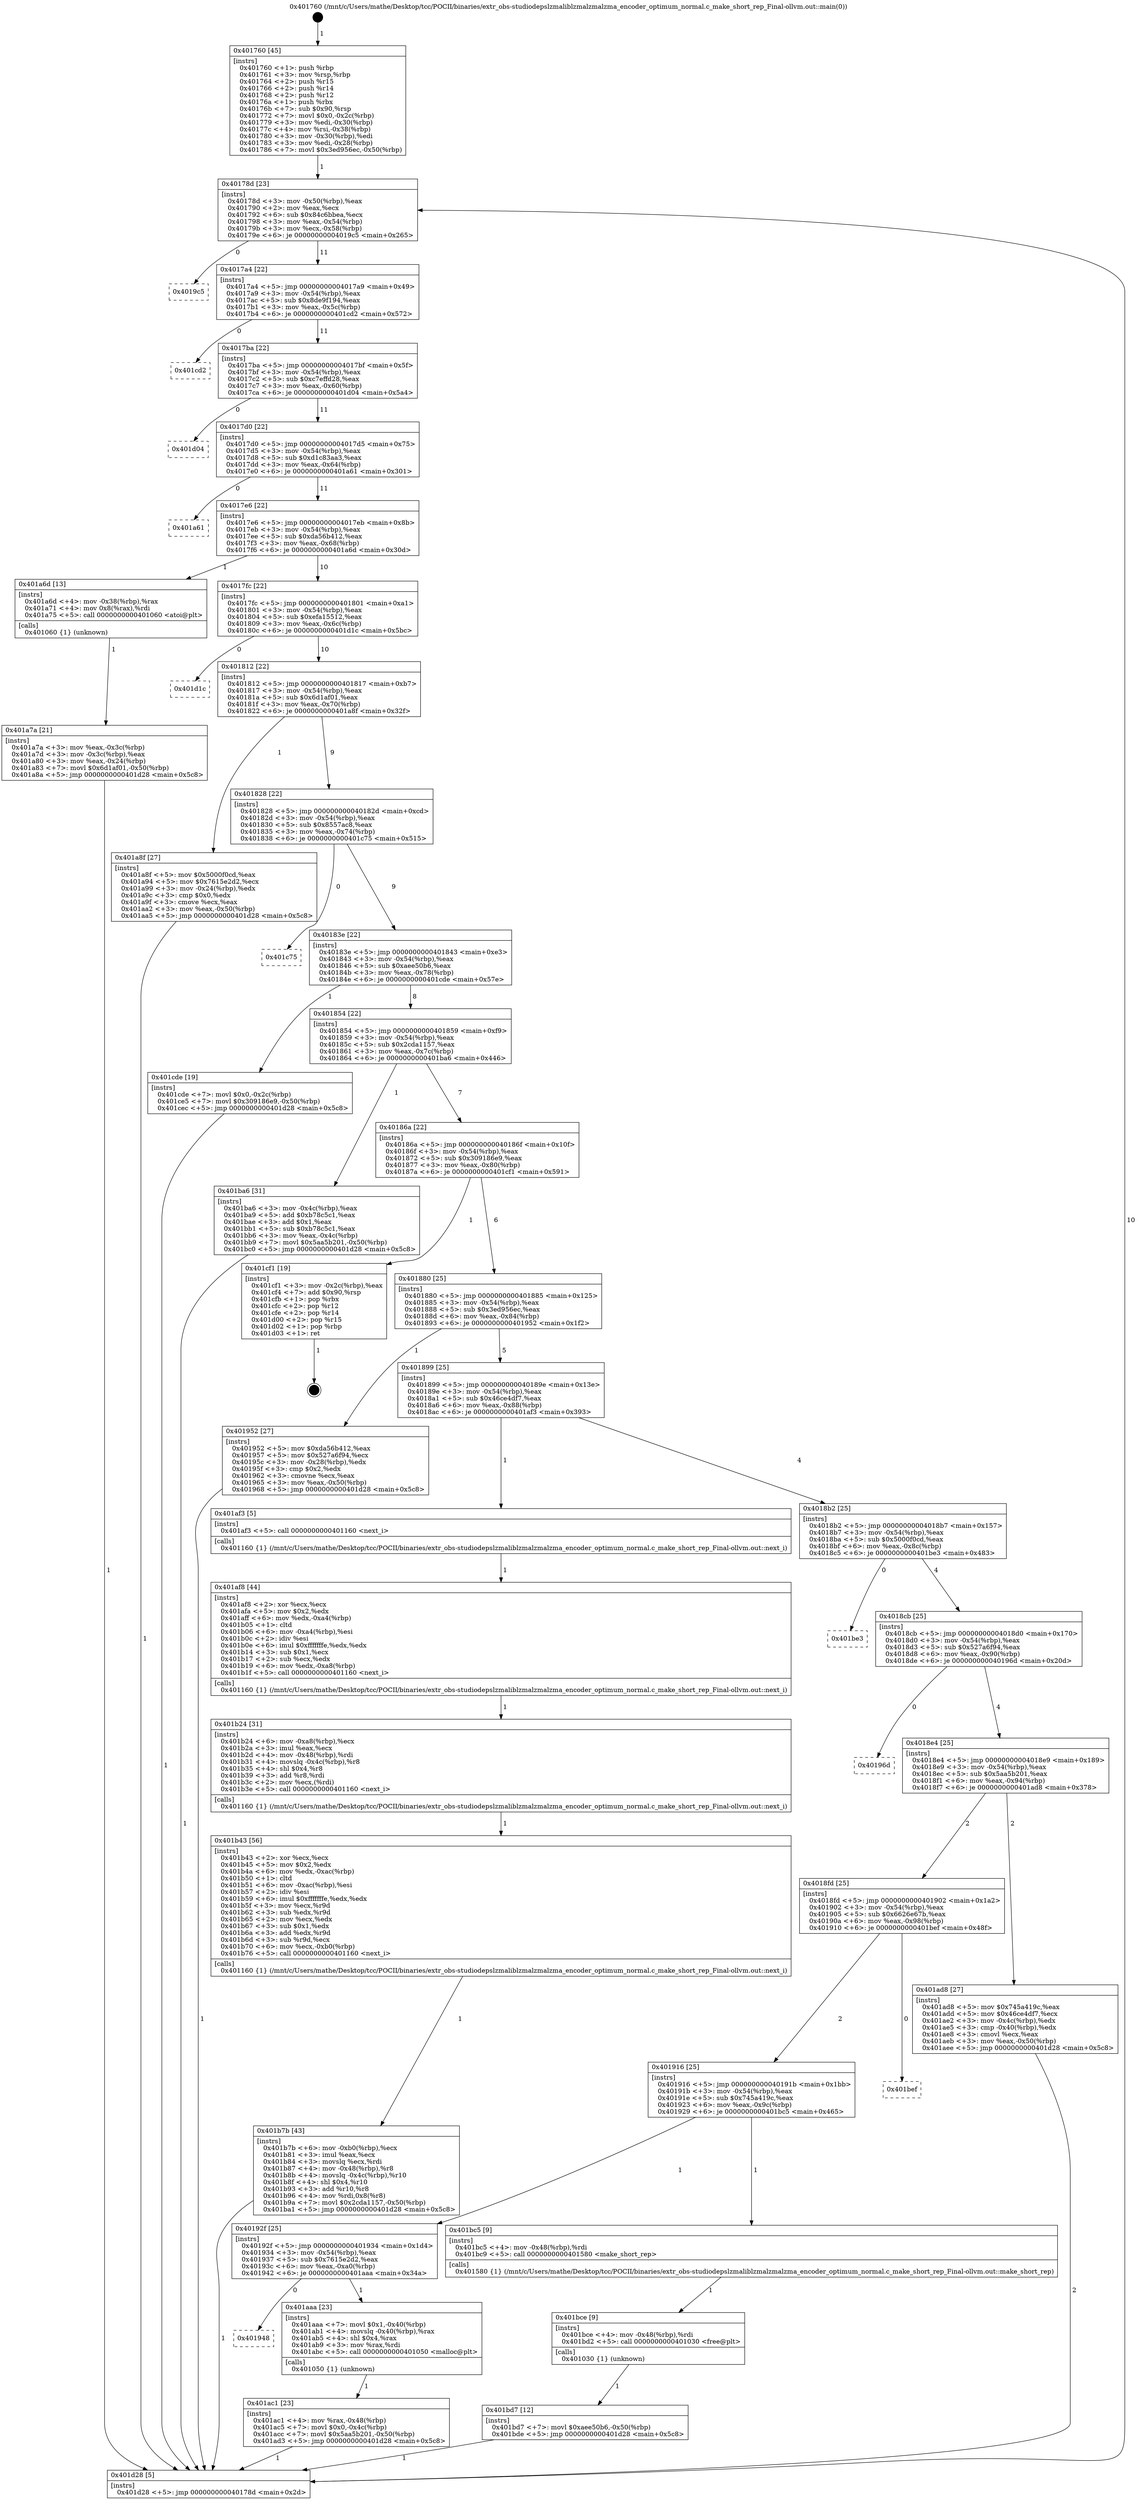 digraph "0x401760" {
  label = "0x401760 (/mnt/c/Users/mathe/Desktop/tcc/POCII/binaries/extr_obs-studiodepslzmaliblzmalzmalzma_encoder_optimum_normal.c_make_short_rep_Final-ollvm.out::main(0))"
  labelloc = "t"
  node[shape=record]

  Entry [label="",width=0.3,height=0.3,shape=circle,fillcolor=black,style=filled]
  "0x40178d" [label="{
     0x40178d [23]\l
     | [instrs]\l
     &nbsp;&nbsp;0x40178d \<+3\>: mov -0x50(%rbp),%eax\l
     &nbsp;&nbsp;0x401790 \<+2\>: mov %eax,%ecx\l
     &nbsp;&nbsp;0x401792 \<+6\>: sub $0x84c6bbea,%ecx\l
     &nbsp;&nbsp;0x401798 \<+3\>: mov %eax,-0x54(%rbp)\l
     &nbsp;&nbsp;0x40179b \<+3\>: mov %ecx,-0x58(%rbp)\l
     &nbsp;&nbsp;0x40179e \<+6\>: je 00000000004019c5 \<main+0x265\>\l
  }"]
  "0x4019c5" [label="{
     0x4019c5\l
  }", style=dashed]
  "0x4017a4" [label="{
     0x4017a4 [22]\l
     | [instrs]\l
     &nbsp;&nbsp;0x4017a4 \<+5\>: jmp 00000000004017a9 \<main+0x49\>\l
     &nbsp;&nbsp;0x4017a9 \<+3\>: mov -0x54(%rbp),%eax\l
     &nbsp;&nbsp;0x4017ac \<+5\>: sub $0x8de9f194,%eax\l
     &nbsp;&nbsp;0x4017b1 \<+3\>: mov %eax,-0x5c(%rbp)\l
     &nbsp;&nbsp;0x4017b4 \<+6\>: je 0000000000401cd2 \<main+0x572\>\l
  }"]
  Exit [label="",width=0.3,height=0.3,shape=circle,fillcolor=black,style=filled,peripheries=2]
  "0x401cd2" [label="{
     0x401cd2\l
  }", style=dashed]
  "0x4017ba" [label="{
     0x4017ba [22]\l
     | [instrs]\l
     &nbsp;&nbsp;0x4017ba \<+5\>: jmp 00000000004017bf \<main+0x5f\>\l
     &nbsp;&nbsp;0x4017bf \<+3\>: mov -0x54(%rbp),%eax\l
     &nbsp;&nbsp;0x4017c2 \<+5\>: sub $0xc7effd28,%eax\l
     &nbsp;&nbsp;0x4017c7 \<+3\>: mov %eax,-0x60(%rbp)\l
     &nbsp;&nbsp;0x4017ca \<+6\>: je 0000000000401d04 \<main+0x5a4\>\l
  }"]
  "0x401bd7" [label="{
     0x401bd7 [12]\l
     | [instrs]\l
     &nbsp;&nbsp;0x401bd7 \<+7\>: movl $0xaee50b6,-0x50(%rbp)\l
     &nbsp;&nbsp;0x401bde \<+5\>: jmp 0000000000401d28 \<main+0x5c8\>\l
  }"]
  "0x401d04" [label="{
     0x401d04\l
  }", style=dashed]
  "0x4017d0" [label="{
     0x4017d0 [22]\l
     | [instrs]\l
     &nbsp;&nbsp;0x4017d0 \<+5\>: jmp 00000000004017d5 \<main+0x75\>\l
     &nbsp;&nbsp;0x4017d5 \<+3\>: mov -0x54(%rbp),%eax\l
     &nbsp;&nbsp;0x4017d8 \<+5\>: sub $0xd1c83aa3,%eax\l
     &nbsp;&nbsp;0x4017dd \<+3\>: mov %eax,-0x64(%rbp)\l
     &nbsp;&nbsp;0x4017e0 \<+6\>: je 0000000000401a61 \<main+0x301\>\l
  }"]
  "0x401bce" [label="{
     0x401bce [9]\l
     | [instrs]\l
     &nbsp;&nbsp;0x401bce \<+4\>: mov -0x48(%rbp),%rdi\l
     &nbsp;&nbsp;0x401bd2 \<+5\>: call 0000000000401030 \<free@plt\>\l
     | [calls]\l
     &nbsp;&nbsp;0x401030 \{1\} (unknown)\l
  }"]
  "0x401a61" [label="{
     0x401a61\l
  }", style=dashed]
  "0x4017e6" [label="{
     0x4017e6 [22]\l
     | [instrs]\l
     &nbsp;&nbsp;0x4017e6 \<+5\>: jmp 00000000004017eb \<main+0x8b\>\l
     &nbsp;&nbsp;0x4017eb \<+3\>: mov -0x54(%rbp),%eax\l
     &nbsp;&nbsp;0x4017ee \<+5\>: sub $0xda56b412,%eax\l
     &nbsp;&nbsp;0x4017f3 \<+3\>: mov %eax,-0x68(%rbp)\l
     &nbsp;&nbsp;0x4017f6 \<+6\>: je 0000000000401a6d \<main+0x30d\>\l
  }"]
  "0x401b7b" [label="{
     0x401b7b [43]\l
     | [instrs]\l
     &nbsp;&nbsp;0x401b7b \<+6\>: mov -0xb0(%rbp),%ecx\l
     &nbsp;&nbsp;0x401b81 \<+3\>: imul %eax,%ecx\l
     &nbsp;&nbsp;0x401b84 \<+3\>: movslq %ecx,%rdi\l
     &nbsp;&nbsp;0x401b87 \<+4\>: mov -0x48(%rbp),%r8\l
     &nbsp;&nbsp;0x401b8b \<+4\>: movslq -0x4c(%rbp),%r10\l
     &nbsp;&nbsp;0x401b8f \<+4\>: shl $0x4,%r10\l
     &nbsp;&nbsp;0x401b93 \<+3\>: add %r10,%r8\l
     &nbsp;&nbsp;0x401b96 \<+4\>: mov %rdi,0x8(%r8)\l
     &nbsp;&nbsp;0x401b9a \<+7\>: movl $0x2cda1157,-0x50(%rbp)\l
     &nbsp;&nbsp;0x401ba1 \<+5\>: jmp 0000000000401d28 \<main+0x5c8\>\l
  }"]
  "0x401a6d" [label="{
     0x401a6d [13]\l
     | [instrs]\l
     &nbsp;&nbsp;0x401a6d \<+4\>: mov -0x38(%rbp),%rax\l
     &nbsp;&nbsp;0x401a71 \<+4\>: mov 0x8(%rax),%rdi\l
     &nbsp;&nbsp;0x401a75 \<+5\>: call 0000000000401060 \<atoi@plt\>\l
     | [calls]\l
     &nbsp;&nbsp;0x401060 \{1\} (unknown)\l
  }"]
  "0x4017fc" [label="{
     0x4017fc [22]\l
     | [instrs]\l
     &nbsp;&nbsp;0x4017fc \<+5\>: jmp 0000000000401801 \<main+0xa1\>\l
     &nbsp;&nbsp;0x401801 \<+3\>: mov -0x54(%rbp),%eax\l
     &nbsp;&nbsp;0x401804 \<+5\>: sub $0xefa15512,%eax\l
     &nbsp;&nbsp;0x401809 \<+3\>: mov %eax,-0x6c(%rbp)\l
     &nbsp;&nbsp;0x40180c \<+6\>: je 0000000000401d1c \<main+0x5bc\>\l
  }"]
  "0x401b43" [label="{
     0x401b43 [56]\l
     | [instrs]\l
     &nbsp;&nbsp;0x401b43 \<+2\>: xor %ecx,%ecx\l
     &nbsp;&nbsp;0x401b45 \<+5\>: mov $0x2,%edx\l
     &nbsp;&nbsp;0x401b4a \<+6\>: mov %edx,-0xac(%rbp)\l
     &nbsp;&nbsp;0x401b50 \<+1\>: cltd\l
     &nbsp;&nbsp;0x401b51 \<+6\>: mov -0xac(%rbp),%esi\l
     &nbsp;&nbsp;0x401b57 \<+2\>: idiv %esi\l
     &nbsp;&nbsp;0x401b59 \<+6\>: imul $0xfffffffe,%edx,%edx\l
     &nbsp;&nbsp;0x401b5f \<+3\>: mov %ecx,%r9d\l
     &nbsp;&nbsp;0x401b62 \<+3\>: sub %edx,%r9d\l
     &nbsp;&nbsp;0x401b65 \<+2\>: mov %ecx,%edx\l
     &nbsp;&nbsp;0x401b67 \<+3\>: sub $0x1,%edx\l
     &nbsp;&nbsp;0x401b6a \<+3\>: add %edx,%r9d\l
     &nbsp;&nbsp;0x401b6d \<+3\>: sub %r9d,%ecx\l
     &nbsp;&nbsp;0x401b70 \<+6\>: mov %ecx,-0xb0(%rbp)\l
     &nbsp;&nbsp;0x401b76 \<+5\>: call 0000000000401160 \<next_i\>\l
     | [calls]\l
     &nbsp;&nbsp;0x401160 \{1\} (/mnt/c/Users/mathe/Desktop/tcc/POCII/binaries/extr_obs-studiodepslzmaliblzmalzmalzma_encoder_optimum_normal.c_make_short_rep_Final-ollvm.out::next_i)\l
  }"]
  "0x401d1c" [label="{
     0x401d1c\l
  }", style=dashed]
  "0x401812" [label="{
     0x401812 [22]\l
     | [instrs]\l
     &nbsp;&nbsp;0x401812 \<+5\>: jmp 0000000000401817 \<main+0xb7\>\l
     &nbsp;&nbsp;0x401817 \<+3\>: mov -0x54(%rbp),%eax\l
     &nbsp;&nbsp;0x40181a \<+5\>: sub $0x6d1af01,%eax\l
     &nbsp;&nbsp;0x40181f \<+3\>: mov %eax,-0x70(%rbp)\l
     &nbsp;&nbsp;0x401822 \<+6\>: je 0000000000401a8f \<main+0x32f\>\l
  }"]
  "0x401b24" [label="{
     0x401b24 [31]\l
     | [instrs]\l
     &nbsp;&nbsp;0x401b24 \<+6\>: mov -0xa8(%rbp),%ecx\l
     &nbsp;&nbsp;0x401b2a \<+3\>: imul %eax,%ecx\l
     &nbsp;&nbsp;0x401b2d \<+4\>: mov -0x48(%rbp),%rdi\l
     &nbsp;&nbsp;0x401b31 \<+4\>: movslq -0x4c(%rbp),%r8\l
     &nbsp;&nbsp;0x401b35 \<+4\>: shl $0x4,%r8\l
     &nbsp;&nbsp;0x401b39 \<+3\>: add %r8,%rdi\l
     &nbsp;&nbsp;0x401b3c \<+2\>: mov %ecx,(%rdi)\l
     &nbsp;&nbsp;0x401b3e \<+5\>: call 0000000000401160 \<next_i\>\l
     | [calls]\l
     &nbsp;&nbsp;0x401160 \{1\} (/mnt/c/Users/mathe/Desktop/tcc/POCII/binaries/extr_obs-studiodepslzmaliblzmalzmalzma_encoder_optimum_normal.c_make_short_rep_Final-ollvm.out::next_i)\l
  }"]
  "0x401a8f" [label="{
     0x401a8f [27]\l
     | [instrs]\l
     &nbsp;&nbsp;0x401a8f \<+5\>: mov $0x5000f0cd,%eax\l
     &nbsp;&nbsp;0x401a94 \<+5\>: mov $0x7615e2d2,%ecx\l
     &nbsp;&nbsp;0x401a99 \<+3\>: mov -0x24(%rbp),%edx\l
     &nbsp;&nbsp;0x401a9c \<+3\>: cmp $0x0,%edx\l
     &nbsp;&nbsp;0x401a9f \<+3\>: cmove %ecx,%eax\l
     &nbsp;&nbsp;0x401aa2 \<+3\>: mov %eax,-0x50(%rbp)\l
     &nbsp;&nbsp;0x401aa5 \<+5\>: jmp 0000000000401d28 \<main+0x5c8\>\l
  }"]
  "0x401828" [label="{
     0x401828 [22]\l
     | [instrs]\l
     &nbsp;&nbsp;0x401828 \<+5\>: jmp 000000000040182d \<main+0xcd\>\l
     &nbsp;&nbsp;0x40182d \<+3\>: mov -0x54(%rbp),%eax\l
     &nbsp;&nbsp;0x401830 \<+5\>: sub $0x8557ac8,%eax\l
     &nbsp;&nbsp;0x401835 \<+3\>: mov %eax,-0x74(%rbp)\l
     &nbsp;&nbsp;0x401838 \<+6\>: je 0000000000401c75 \<main+0x515\>\l
  }"]
  "0x401af8" [label="{
     0x401af8 [44]\l
     | [instrs]\l
     &nbsp;&nbsp;0x401af8 \<+2\>: xor %ecx,%ecx\l
     &nbsp;&nbsp;0x401afa \<+5\>: mov $0x2,%edx\l
     &nbsp;&nbsp;0x401aff \<+6\>: mov %edx,-0xa4(%rbp)\l
     &nbsp;&nbsp;0x401b05 \<+1\>: cltd\l
     &nbsp;&nbsp;0x401b06 \<+6\>: mov -0xa4(%rbp),%esi\l
     &nbsp;&nbsp;0x401b0c \<+2\>: idiv %esi\l
     &nbsp;&nbsp;0x401b0e \<+6\>: imul $0xfffffffe,%edx,%edx\l
     &nbsp;&nbsp;0x401b14 \<+3\>: sub $0x1,%ecx\l
     &nbsp;&nbsp;0x401b17 \<+2\>: sub %ecx,%edx\l
     &nbsp;&nbsp;0x401b19 \<+6\>: mov %edx,-0xa8(%rbp)\l
     &nbsp;&nbsp;0x401b1f \<+5\>: call 0000000000401160 \<next_i\>\l
     | [calls]\l
     &nbsp;&nbsp;0x401160 \{1\} (/mnt/c/Users/mathe/Desktop/tcc/POCII/binaries/extr_obs-studiodepslzmaliblzmalzmalzma_encoder_optimum_normal.c_make_short_rep_Final-ollvm.out::next_i)\l
  }"]
  "0x401c75" [label="{
     0x401c75\l
  }", style=dashed]
  "0x40183e" [label="{
     0x40183e [22]\l
     | [instrs]\l
     &nbsp;&nbsp;0x40183e \<+5\>: jmp 0000000000401843 \<main+0xe3\>\l
     &nbsp;&nbsp;0x401843 \<+3\>: mov -0x54(%rbp),%eax\l
     &nbsp;&nbsp;0x401846 \<+5\>: sub $0xaee50b6,%eax\l
     &nbsp;&nbsp;0x40184b \<+3\>: mov %eax,-0x78(%rbp)\l
     &nbsp;&nbsp;0x40184e \<+6\>: je 0000000000401cde \<main+0x57e\>\l
  }"]
  "0x401ac1" [label="{
     0x401ac1 [23]\l
     | [instrs]\l
     &nbsp;&nbsp;0x401ac1 \<+4\>: mov %rax,-0x48(%rbp)\l
     &nbsp;&nbsp;0x401ac5 \<+7\>: movl $0x0,-0x4c(%rbp)\l
     &nbsp;&nbsp;0x401acc \<+7\>: movl $0x5aa5b201,-0x50(%rbp)\l
     &nbsp;&nbsp;0x401ad3 \<+5\>: jmp 0000000000401d28 \<main+0x5c8\>\l
  }"]
  "0x401cde" [label="{
     0x401cde [19]\l
     | [instrs]\l
     &nbsp;&nbsp;0x401cde \<+7\>: movl $0x0,-0x2c(%rbp)\l
     &nbsp;&nbsp;0x401ce5 \<+7\>: movl $0x309186e9,-0x50(%rbp)\l
     &nbsp;&nbsp;0x401cec \<+5\>: jmp 0000000000401d28 \<main+0x5c8\>\l
  }"]
  "0x401854" [label="{
     0x401854 [22]\l
     | [instrs]\l
     &nbsp;&nbsp;0x401854 \<+5\>: jmp 0000000000401859 \<main+0xf9\>\l
     &nbsp;&nbsp;0x401859 \<+3\>: mov -0x54(%rbp),%eax\l
     &nbsp;&nbsp;0x40185c \<+5\>: sub $0x2cda1157,%eax\l
     &nbsp;&nbsp;0x401861 \<+3\>: mov %eax,-0x7c(%rbp)\l
     &nbsp;&nbsp;0x401864 \<+6\>: je 0000000000401ba6 \<main+0x446\>\l
  }"]
  "0x401948" [label="{
     0x401948\l
  }", style=dashed]
  "0x401ba6" [label="{
     0x401ba6 [31]\l
     | [instrs]\l
     &nbsp;&nbsp;0x401ba6 \<+3\>: mov -0x4c(%rbp),%eax\l
     &nbsp;&nbsp;0x401ba9 \<+5\>: add $0xb78c5c1,%eax\l
     &nbsp;&nbsp;0x401bae \<+3\>: add $0x1,%eax\l
     &nbsp;&nbsp;0x401bb1 \<+5\>: sub $0xb78c5c1,%eax\l
     &nbsp;&nbsp;0x401bb6 \<+3\>: mov %eax,-0x4c(%rbp)\l
     &nbsp;&nbsp;0x401bb9 \<+7\>: movl $0x5aa5b201,-0x50(%rbp)\l
     &nbsp;&nbsp;0x401bc0 \<+5\>: jmp 0000000000401d28 \<main+0x5c8\>\l
  }"]
  "0x40186a" [label="{
     0x40186a [22]\l
     | [instrs]\l
     &nbsp;&nbsp;0x40186a \<+5\>: jmp 000000000040186f \<main+0x10f\>\l
     &nbsp;&nbsp;0x40186f \<+3\>: mov -0x54(%rbp),%eax\l
     &nbsp;&nbsp;0x401872 \<+5\>: sub $0x309186e9,%eax\l
     &nbsp;&nbsp;0x401877 \<+3\>: mov %eax,-0x80(%rbp)\l
     &nbsp;&nbsp;0x40187a \<+6\>: je 0000000000401cf1 \<main+0x591\>\l
  }"]
  "0x401aaa" [label="{
     0x401aaa [23]\l
     | [instrs]\l
     &nbsp;&nbsp;0x401aaa \<+7\>: movl $0x1,-0x40(%rbp)\l
     &nbsp;&nbsp;0x401ab1 \<+4\>: movslq -0x40(%rbp),%rax\l
     &nbsp;&nbsp;0x401ab5 \<+4\>: shl $0x4,%rax\l
     &nbsp;&nbsp;0x401ab9 \<+3\>: mov %rax,%rdi\l
     &nbsp;&nbsp;0x401abc \<+5\>: call 0000000000401050 \<malloc@plt\>\l
     | [calls]\l
     &nbsp;&nbsp;0x401050 \{1\} (unknown)\l
  }"]
  "0x401cf1" [label="{
     0x401cf1 [19]\l
     | [instrs]\l
     &nbsp;&nbsp;0x401cf1 \<+3\>: mov -0x2c(%rbp),%eax\l
     &nbsp;&nbsp;0x401cf4 \<+7\>: add $0x90,%rsp\l
     &nbsp;&nbsp;0x401cfb \<+1\>: pop %rbx\l
     &nbsp;&nbsp;0x401cfc \<+2\>: pop %r12\l
     &nbsp;&nbsp;0x401cfe \<+2\>: pop %r14\l
     &nbsp;&nbsp;0x401d00 \<+2\>: pop %r15\l
     &nbsp;&nbsp;0x401d02 \<+1\>: pop %rbp\l
     &nbsp;&nbsp;0x401d03 \<+1\>: ret\l
  }"]
  "0x401880" [label="{
     0x401880 [25]\l
     | [instrs]\l
     &nbsp;&nbsp;0x401880 \<+5\>: jmp 0000000000401885 \<main+0x125\>\l
     &nbsp;&nbsp;0x401885 \<+3\>: mov -0x54(%rbp),%eax\l
     &nbsp;&nbsp;0x401888 \<+5\>: sub $0x3ed956ec,%eax\l
     &nbsp;&nbsp;0x40188d \<+6\>: mov %eax,-0x84(%rbp)\l
     &nbsp;&nbsp;0x401893 \<+6\>: je 0000000000401952 \<main+0x1f2\>\l
  }"]
  "0x40192f" [label="{
     0x40192f [25]\l
     | [instrs]\l
     &nbsp;&nbsp;0x40192f \<+5\>: jmp 0000000000401934 \<main+0x1d4\>\l
     &nbsp;&nbsp;0x401934 \<+3\>: mov -0x54(%rbp),%eax\l
     &nbsp;&nbsp;0x401937 \<+5\>: sub $0x7615e2d2,%eax\l
     &nbsp;&nbsp;0x40193c \<+6\>: mov %eax,-0xa0(%rbp)\l
     &nbsp;&nbsp;0x401942 \<+6\>: je 0000000000401aaa \<main+0x34a\>\l
  }"]
  "0x401952" [label="{
     0x401952 [27]\l
     | [instrs]\l
     &nbsp;&nbsp;0x401952 \<+5\>: mov $0xda56b412,%eax\l
     &nbsp;&nbsp;0x401957 \<+5\>: mov $0x527a6f94,%ecx\l
     &nbsp;&nbsp;0x40195c \<+3\>: mov -0x28(%rbp),%edx\l
     &nbsp;&nbsp;0x40195f \<+3\>: cmp $0x2,%edx\l
     &nbsp;&nbsp;0x401962 \<+3\>: cmovne %ecx,%eax\l
     &nbsp;&nbsp;0x401965 \<+3\>: mov %eax,-0x50(%rbp)\l
     &nbsp;&nbsp;0x401968 \<+5\>: jmp 0000000000401d28 \<main+0x5c8\>\l
  }"]
  "0x401899" [label="{
     0x401899 [25]\l
     | [instrs]\l
     &nbsp;&nbsp;0x401899 \<+5\>: jmp 000000000040189e \<main+0x13e\>\l
     &nbsp;&nbsp;0x40189e \<+3\>: mov -0x54(%rbp),%eax\l
     &nbsp;&nbsp;0x4018a1 \<+5\>: sub $0x46ce4df7,%eax\l
     &nbsp;&nbsp;0x4018a6 \<+6\>: mov %eax,-0x88(%rbp)\l
     &nbsp;&nbsp;0x4018ac \<+6\>: je 0000000000401af3 \<main+0x393\>\l
  }"]
  "0x401d28" [label="{
     0x401d28 [5]\l
     | [instrs]\l
     &nbsp;&nbsp;0x401d28 \<+5\>: jmp 000000000040178d \<main+0x2d\>\l
  }"]
  "0x401760" [label="{
     0x401760 [45]\l
     | [instrs]\l
     &nbsp;&nbsp;0x401760 \<+1\>: push %rbp\l
     &nbsp;&nbsp;0x401761 \<+3\>: mov %rsp,%rbp\l
     &nbsp;&nbsp;0x401764 \<+2\>: push %r15\l
     &nbsp;&nbsp;0x401766 \<+2\>: push %r14\l
     &nbsp;&nbsp;0x401768 \<+2\>: push %r12\l
     &nbsp;&nbsp;0x40176a \<+1\>: push %rbx\l
     &nbsp;&nbsp;0x40176b \<+7\>: sub $0x90,%rsp\l
     &nbsp;&nbsp;0x401772 \<+7\>: movl $0x0,-0x2c(%rbp)\l
     &nbsp;&nbsp;0x401779 \<+3\>: mov %edi,-0x30(%rbp)\l
     &nbsp;&nbsp;0x40177c \<+4\>: mov %rsi,-0x38(%rbp)\l
     &nbsp;&nbsp;0x401780 \<+3\>: mov -0x30(%rbp),%edi\l
     &nbsp;&nbsp;0x401783 \<+3\>: mov %edi,-0x28(%rbp)\l
     &nbsp;&nbsp;0x401786 \<+7\>: movl $0x3ed956ec,-0x50(%rbp)\l
  }"]
  "0x401a7a" [label="{
     0x401a7a [21]\l
     | [instrs]\l
     &nbsp;&nbsp;0x401a7a \<+3\>: mov %eax,-0x3c(%rbp)\l
     &nbsp;&nbsp;0x401a7d \<+3\>: mov -0x3c(%rbp),%eax\l
     &nbsp;&nbsp;0x401a80 \<+3\>: mov %eax,-0x24(%rbp)\l
     &nbsp;&nbsp;0x401a83 \<+7\>: movl $0x6d1af01,-0x50(%rbp)\l
     &nbsp;&nbsp;0x401a8a \<+5\>: jmp 0000000000401d28 \<main+0x5c8\>\l
  }"]
  "0x401bc5" [label="{
     0x401bc5 [9]\l
     | [instrs]\l
     &nbsp;&nbsp;0x401bc5 \<+4\>: mov -0x48(%rbp),%rdi\l
     &nbsp;&nbsp;0x401bc9 \<+5\>: call 0000000000401580 \<make_short_rep\>\l
     | [calls]\l
     &nbsp;&nbsp;0x401580 \{1\} (/mnt/c/Users/mathe/Desktop/tcc/POCII/binaries/extr_obs-studiodepslzmaliblzmalzmalzma_encoder_optimum_normal.c_make_short_rep_Final-ollvm.out::make_short_rep)\l
  }"]
  "0x401af3" [label="{
     0x401af3 [5]\l
     | [instrs]\l
     &nbsp;&nbsp;0x401af3 \<+5\>: call 0000000000401160 \<next_i\>\l
     | [calls]\l
     &nbsp;&nbsp;0x401160 \{1\} (/mnt/c/Users/mathe/Desktop/tcc/POCII/binaries/extr_obs-studiodepslzmaliblzmalzmalzma_encoder_optimum_normal.c_make_short_rep_Final-ollvm.out::next_i)\l
  }"]
  "0x4018b2" [label="{
     0x4018b2 [25]\l
     | [instrs]\l
     &nbsp;&nbsp;0x4018b2 \<+5\>: jmp 00000000004018b7 \<main+0x157\>\l
     &nbsp;&nbsp;0x4018b7 \<+3\>: mov -0x54(%rbp),%eax\l
     &nbsp;&nbsp;0x4018ba \<+5\>: sub $0x5000f0cd,%eax\l
     &nbsp;&nbsp;0x4018bf \<+6\>: mov %eax,-0x8c(%rbp)\l
     &nbsp;&nbsp;0x4018c5 \<+6\>: je 0000000000401be3 \<main+0x483\>\l
  }"]
  "0x401916" [label="{
     0x401916 [25]\l
     | [instrs]\l
     &nbsp;&nbsp;0x401916 \<+5\>: jmp 000000000040191b \<main+0x1bb\>\l
     &nbsp;&nbsp;0x40191b \<+3\>: mov -0x54(%rbp),%eax\l
     &nbsp;&nbsp;0x40191e \<+5\>: sub $0x745a419c,%eax\l
     &nbsp;&nbsp;0x401923 \<+6\>: mov %eax,-0x9c(%rbp)\l
     &nbsp;&nbsp;0x401929 \<+6\>: je 0000000000401bc5 \<main+0x465\>\l
  }"]
  "0x401be3" [label="{
     0x401be3\l
  }", style=dashed]
  "0x4018cb" [label="{
     0x4018cb [25]\l
     | [instrs]\l
     &nbsp;&nbsp;0x4018cb \<+5\>: jmp 00000000004018d0 \<main+0x170\>\l
     &nbsp;&nbsp;0x4018d0 \<+3\>: mov -0x54(%rbp),%eax\l
     &nbsp;&nbsp;0x4018d3 \<+5\>: sub $0x527a6f94,%eax\l
     &nbsp;&nbsp;0x4018d8 \<+6\>: mov %eax,-0x90(%rbp)\l
     &nbsp;&nbsp;0x4018de \<+6\>: je 000000000040196d \<main+0x20d\>\l
  }"]
  "0x401bef" [label="{
     0x401bef\l
  }", style=dashed]
  "0x40196d" [label="{
     0x40196d\l
  }", style=dashed]
  "0x4018e4" [label="{
     0x4018e4 [25]\l
     | [instrs]\l
     &nbsp;&nbsp;0x4018e4 \<+5\>: jmp 00000000004018e9 \<main+0x189\>\l
     &nbsp;&nbsp;0x4018e9 \<+3\>: mov -0x54(%rbp),%eax\l
     &nbsp;&nbsp;0x4018ec \<+5\>: sub $0x5aa5b201,%eax\l
     &nbsp;&nbsp;0x4018f1 \<+6\>: mov %eax,-0x94(%rbp)\l
     &nbsp;&nbsp;0x4018f7 \<+6\>: je 0000000000401ad8 \<main+0x378\>\l
  }"]
  "0x4018fd" [label="{
     0x4018fd [25]\l
     | [instrs]\l
     &nbsp;&nbsp;0x4018fd \<+5\>: jmp 0000000000401902 \<main+0x1a2\>\l
     &nbsp;&nbsp;0x401902 \<+3\>: mov -0x54(%rbp),%eax\l
     &nbsp;&nbsp;0x401905 \<+5\>: sub $0x6626e67b,%eax\l
     &nbsp;&nbsp;0x40190a \<+6\>: mov %eax,-0x98(%rbp)\l
     &nbsp;&nbsp;0x401910 \<+6\>: je 0000000000401bef \<main+0x48f\>\l
  }"]
  "0x401ad8" [label="{
     0x401ad8 [27]\l
     | [instrs]\l
     &nbsp;&nbsp;0x401ad8 \<+5\>: mov $0x745a419c,%eax\l
     &nbsp;&nbsp;0x401add \<+5\>: mov $0x46ce4df7,%ecx\l
     &nbsp;&nbsp;0x401ae2 \<+3\>: mov -0x4c(%rbp),%edx\l
     &nbsp;&nbsp;0x401ae5 \<+3\>: cmp -0x40(%rbp),%edx\l
     &nbsp;&nbsp;0x401ae8 \<+3\>: cmovl %ecx,%eax\l
     &nbsp;&nbsp;0x401aeb \<+3\>: mov %eax,-0x50(%rbp)\l
     &nbsp;&nbsp;0x401aee \<+5\>: jmp 0000000000401d28 \<main+0x5c8\>\l
  }"]
  Entry -> "0x401760" [label=" 1"]
  "0x40178d" -> "0x4019c5" [label=" 0"]
  "0x40178d" -> "0x4017a4" [label=" 11"]
  "0x401cf1" -> Exit [label=" 1"]
  "0x4017a4" -> "0x401cd2" [label=" 0"]
  "0x4017a4" -> "0x4017ba" [label=" 11"]
  "0x401cde" -> "0x401d28" [label=" 1"]
  "0x4017ba" -> "0x401d04" [label=" 0"]
  "0x4017ba" -> "0x4017d0" [label=" 11"]
  "0x401bd7" -> "0x401d28" [label=" 1"]
  "0x4017d0" -> "0x401a61" [label=" 0"]
  "0x4017d0" -> "0x4017e6" [label=" 11"]
  "0x401bce" -> "0x401bd7" [label=" 1"]
  "0x4017e6" -> "0x401a6d" [label=" 1"]
  "0x4017e6" -> "0x4017fc" [label=" 10"]
  "0x401bc5" -> "0x401bce" [label=" 1"]
  "0x4017fc" -> "0x401d1c" [label=" 0"]
  "0x4017fc" -> "0x401812" [label=" 10"]
  "0x401ba6" -> "0x401d28" [label=" 1"]
  "0x401812" -> "0x401a8f" [label=" 1"]
  "0x401812" -> "0x401828" [label=" 9"]
  "0x401b7b" -> "0x401d28" [label=" 1"]
  "0x401828" -> "0x401c75" [label=" 0"]
  "0x401828" -> "0x40183e" [label=" 9"]
  "0x401b43" -> "0x401b7b" [label=" 1"]
  "0x40183e" -> "0x401cde" [label=" 1"]
  "0x40183e" -> "0x401854" [label=" 8"]
  "0x401b24" -> "0x401b43" [label=" 1"]
  "0x401854" -> "0x401ba6" [label=" 1"]
  "0x401854" -> "0x40186a" [label=" 7"]
  "0x401af8" -> "0x401b24" [label=" 1"]
  "0x40186a" -> "0x401cf1" [label=" 1"]
  "0x40186a" -> "0x401880" [label=" 6"]
  "0x401af3" -> "0x401af8" [label=" 1"]
  "0x401880" -> "0x401952" [label=" 1"]
  "0x401880" -> "0x401899" [label=" 5"]
  "0x401952" -> "0x401d28" [label=" 1"]
  "0x401760" -> "0x40178d" [label=" 1"]
  "0x401d28" -> "0x40178d" [label=" 10"]
  "0x401a6d" -> "0x401a7a" [label=" 1"]
  "0x401a7a" -> "0x401d28" [label=" 1"]
  "0x401a8f" -> "0x401d28" [label=" 1"]
  "0x401ac1" -> "0x401d28" [label=" 1"]
  "0x401899" -> "0x401af3" [label=" 1"]
  "0x401899" -> "0x4018b2" [label=" 4"]
  "0x401aaa" -> "0x401ac1" [label=" 1"]
  "0x4018b2" -> "0x401be3" [label=" 0"]
  "0x4018b2" -> "0x4018cb" [label=" 4"]
  "0x40192f" -> "0x401aaa" [label=" 1"]
  "0x4018cb" -> "0x40196d" [label=" 0"]
  "0x4018cb" -> "0x4018e4" [label=" 4"]
  "0x401ad8" -> "0x401d28" [label=" 2"]
  "0x4018e4" -> "0x401ad8" [label=" 2"]
  "0x4018e4" -> "0x4018fd" [label=" 2"]
  "0x401916" -> "0x40192f" [label=" 1"]
  "0x4018fd" -> "0x401bef" [label=" 0"]
  "0x4018fd" -> "0x401916" [label=" 2"]
  "0x40192f" -> "0x401948" [label=" 0"]
  "0x401916" -> "0x401bc5" [label=" 1"]
}
